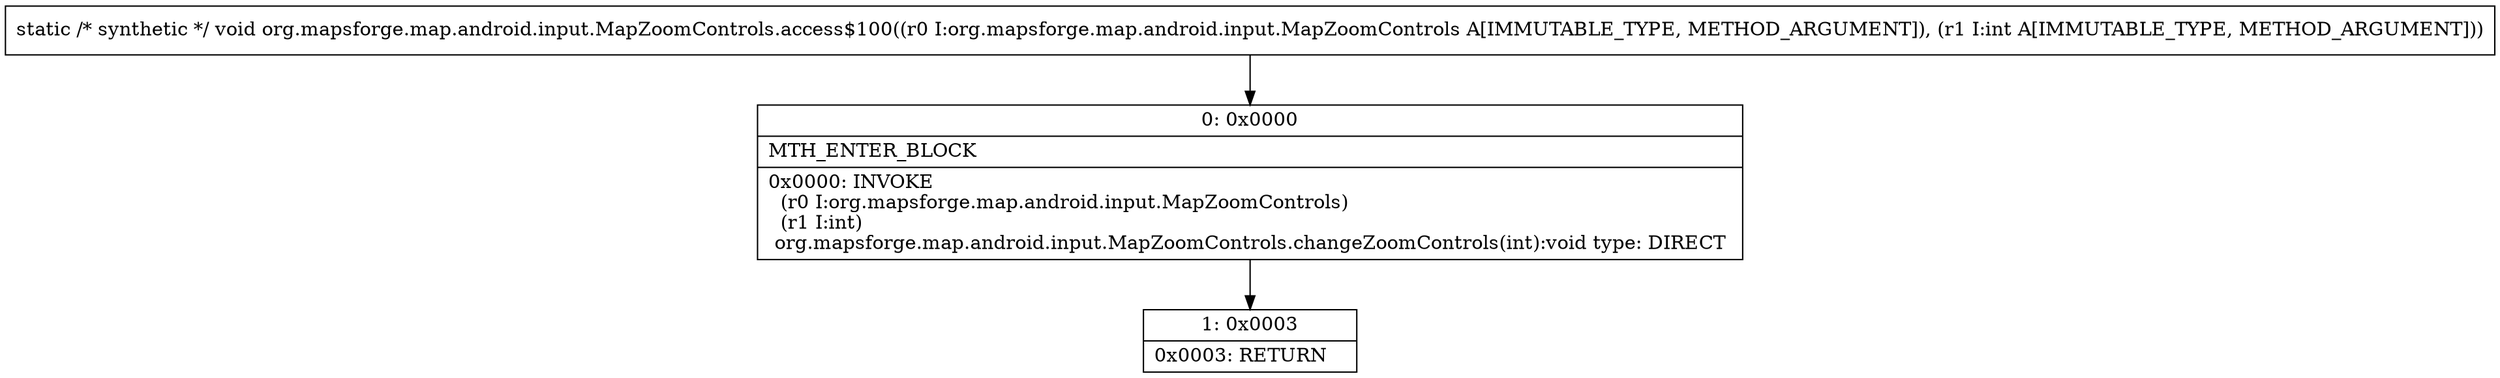 digraph "CFG fororg.mapsforge.map.android.input.MapZoomControls.access$100(Lorg\/mapsforge\/map\/android\/input\/MapZoomControls;I)V" {
Node_0 [shape=record,label="{0\:\ 0x0000|MTH_ENTER_BLOCK\l|0x0000: INVOKE  \l  (r0 I:org.mapsforge.map.android.input.MapZoomControls)\l  (r1 I:int)\l org.mapsforge.map.android.input.MapZoomControls.changeZoomControls(int):void type: DIRECT \l}"];
Node_1 [shape=record,label="{1\:\ 0x0003|0x0003: RETURN   \l}"];
MethodNode[shape=record,label="{static \/* synthetic *\/ void org.mapsforge.map.android.input.MapZoomControls.access$100((r0 I:org.mapsforge.map.android.input.MapZoomControls A[IMMUTABLE_TYPE, METHOD_ARGUMENT]), (r1 I:int A[IMMUTABLE_TYPE, METHOD_ARGUMENT])) }"];
MethodNode -> Node_0;
Node_0 -> Node_1;
}

